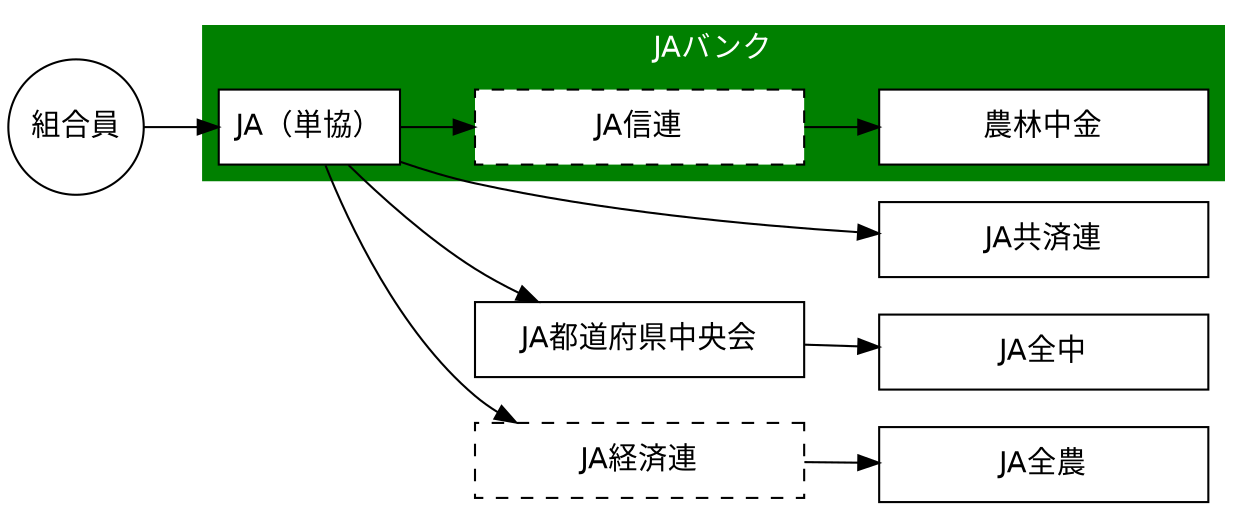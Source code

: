 digraph ja_bank {
  graph [rankdir = LR]

  node [fontname = Helvetica,
    shape = box,
    fixedsize = false,
    style = filled,
    fillcolor = white]
  組合員 [shape = circle, width = 0.9]
  JA（単協）
  node [width = 2.2]
  JA共済連; JA都道府県中央会; JA全農; 農林中金; JA全中
  node [width = 2.2,
    shape = box,
    style = "dashed,filled"]
  JA経済連; JA信連

  edge []
  組合員 -> JA（単協）
  JA（単協） -> JA経済連 -> JA全農
  JA（単協） -> JA共済連
  JA（単協） -> JA信連 -> 農林中金
  JA（単協） -> JA都道府県中央会 -> JA全中

  {rank = sink; JA全農; JA共済連; JA全中}
  subgraph cluster2 {
    label = "JAバンク"
    fontname = Helvetica
    fontcolor = white
    bgcolor = "#008000"
    color = none
    JA（単協）; JA信連; 農林中金
  }
}